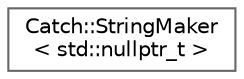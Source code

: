 digraph "Graphical Class Hierarchy"
{
 // LATEX_PDF_SIZE
  bgcolor="transparent";
  edge [fontname=Helvetica,fontsize=10,labelfontname=Helvetica,labelfontsize=10];
  node [fontname=Helvetica,fontsize=10,shape=box,height=0.2,width=0.4];
  rankdir="LR";
  Node0 [label="Catch::StringMaker\l\< std::nullptr_t \>",height=0.2,width=0.4,color="grey40", fillcolor="white", style="filled",URL="$struct_catch_1_1_string_maker_3_01std_1_1nullptr__t_01_4.html",tooltip=" "];
}

